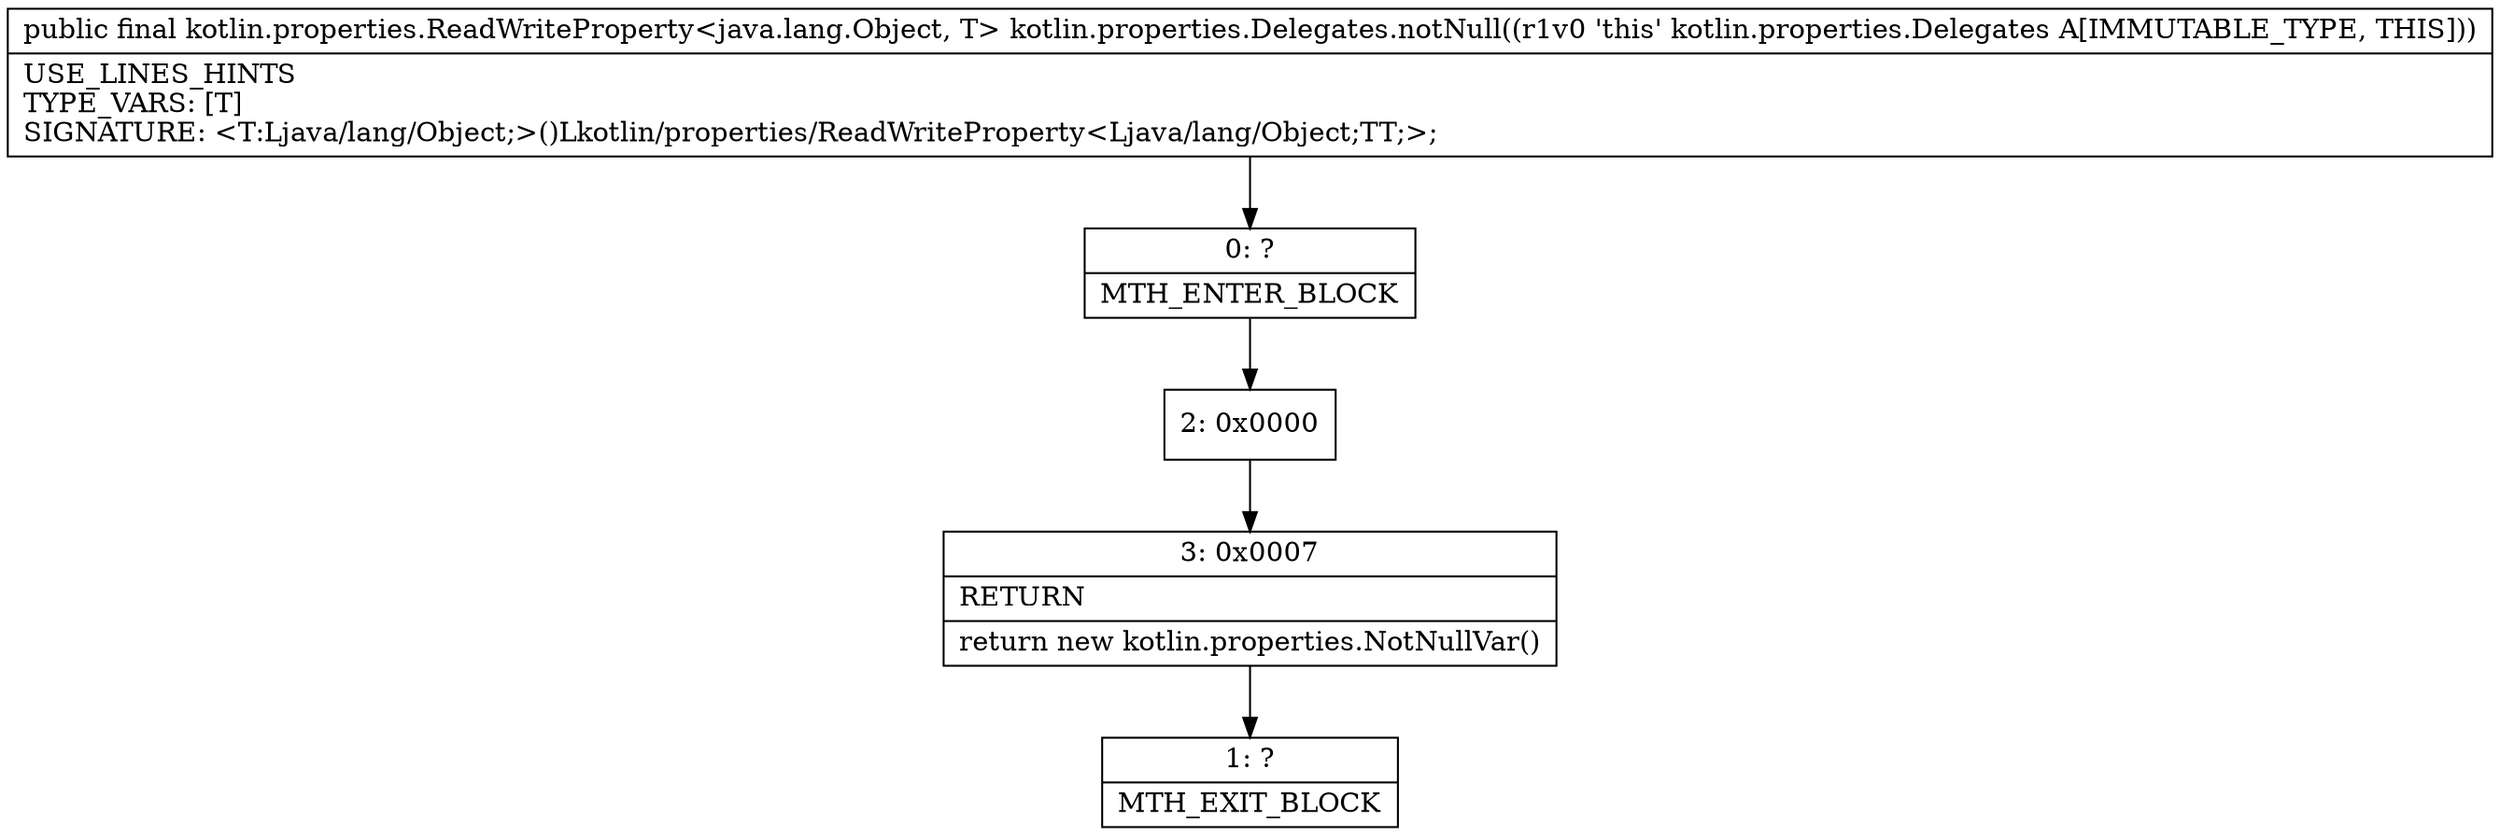 digraph "CFG forkotlin.properties.Delegates.notNull()Lkotlin\/properties\/ReadWriteProperty;" {
Node_0 [shape=record,label="{0\:\ ?|MTH_ENTER_BLOCK\l}"];
Node_2 [shape=record,label="{2\:\ 0x0000}"];
Node_3 [shape=record,label="{3\:\ 0x0007|RETURN\l|return new kotlin.properties.NotNullVar()\l}"];
Node_1 [shape=record,label="{1\:\ ?|MTH_EXIT_BLOCK\l}"];
MethodNode[shape=record,label="{public final kotlin.properties.ReadWriteProperty\<java.lang.Object, T\> kotlin.properties.Delegates.notNull((r1v0 'this' kotlin.properties.Delegates A[IMMUTABLE_TYPE, THIS]))  | USE_LINES_HINTS\lTYPE_VARS: [T]\lSIGNATURE: \<T:Ljava\/lang\/Object;\>()Lkotlin\/properties\/ReadWriteProperty\<Ljava\/lang\/Object;TT;\>;\l}"];
MethodNode -> Node_0;Node_0 -> Node_2;
Node_2 -> Node_3;
Node_3 -> Node_1;
}

